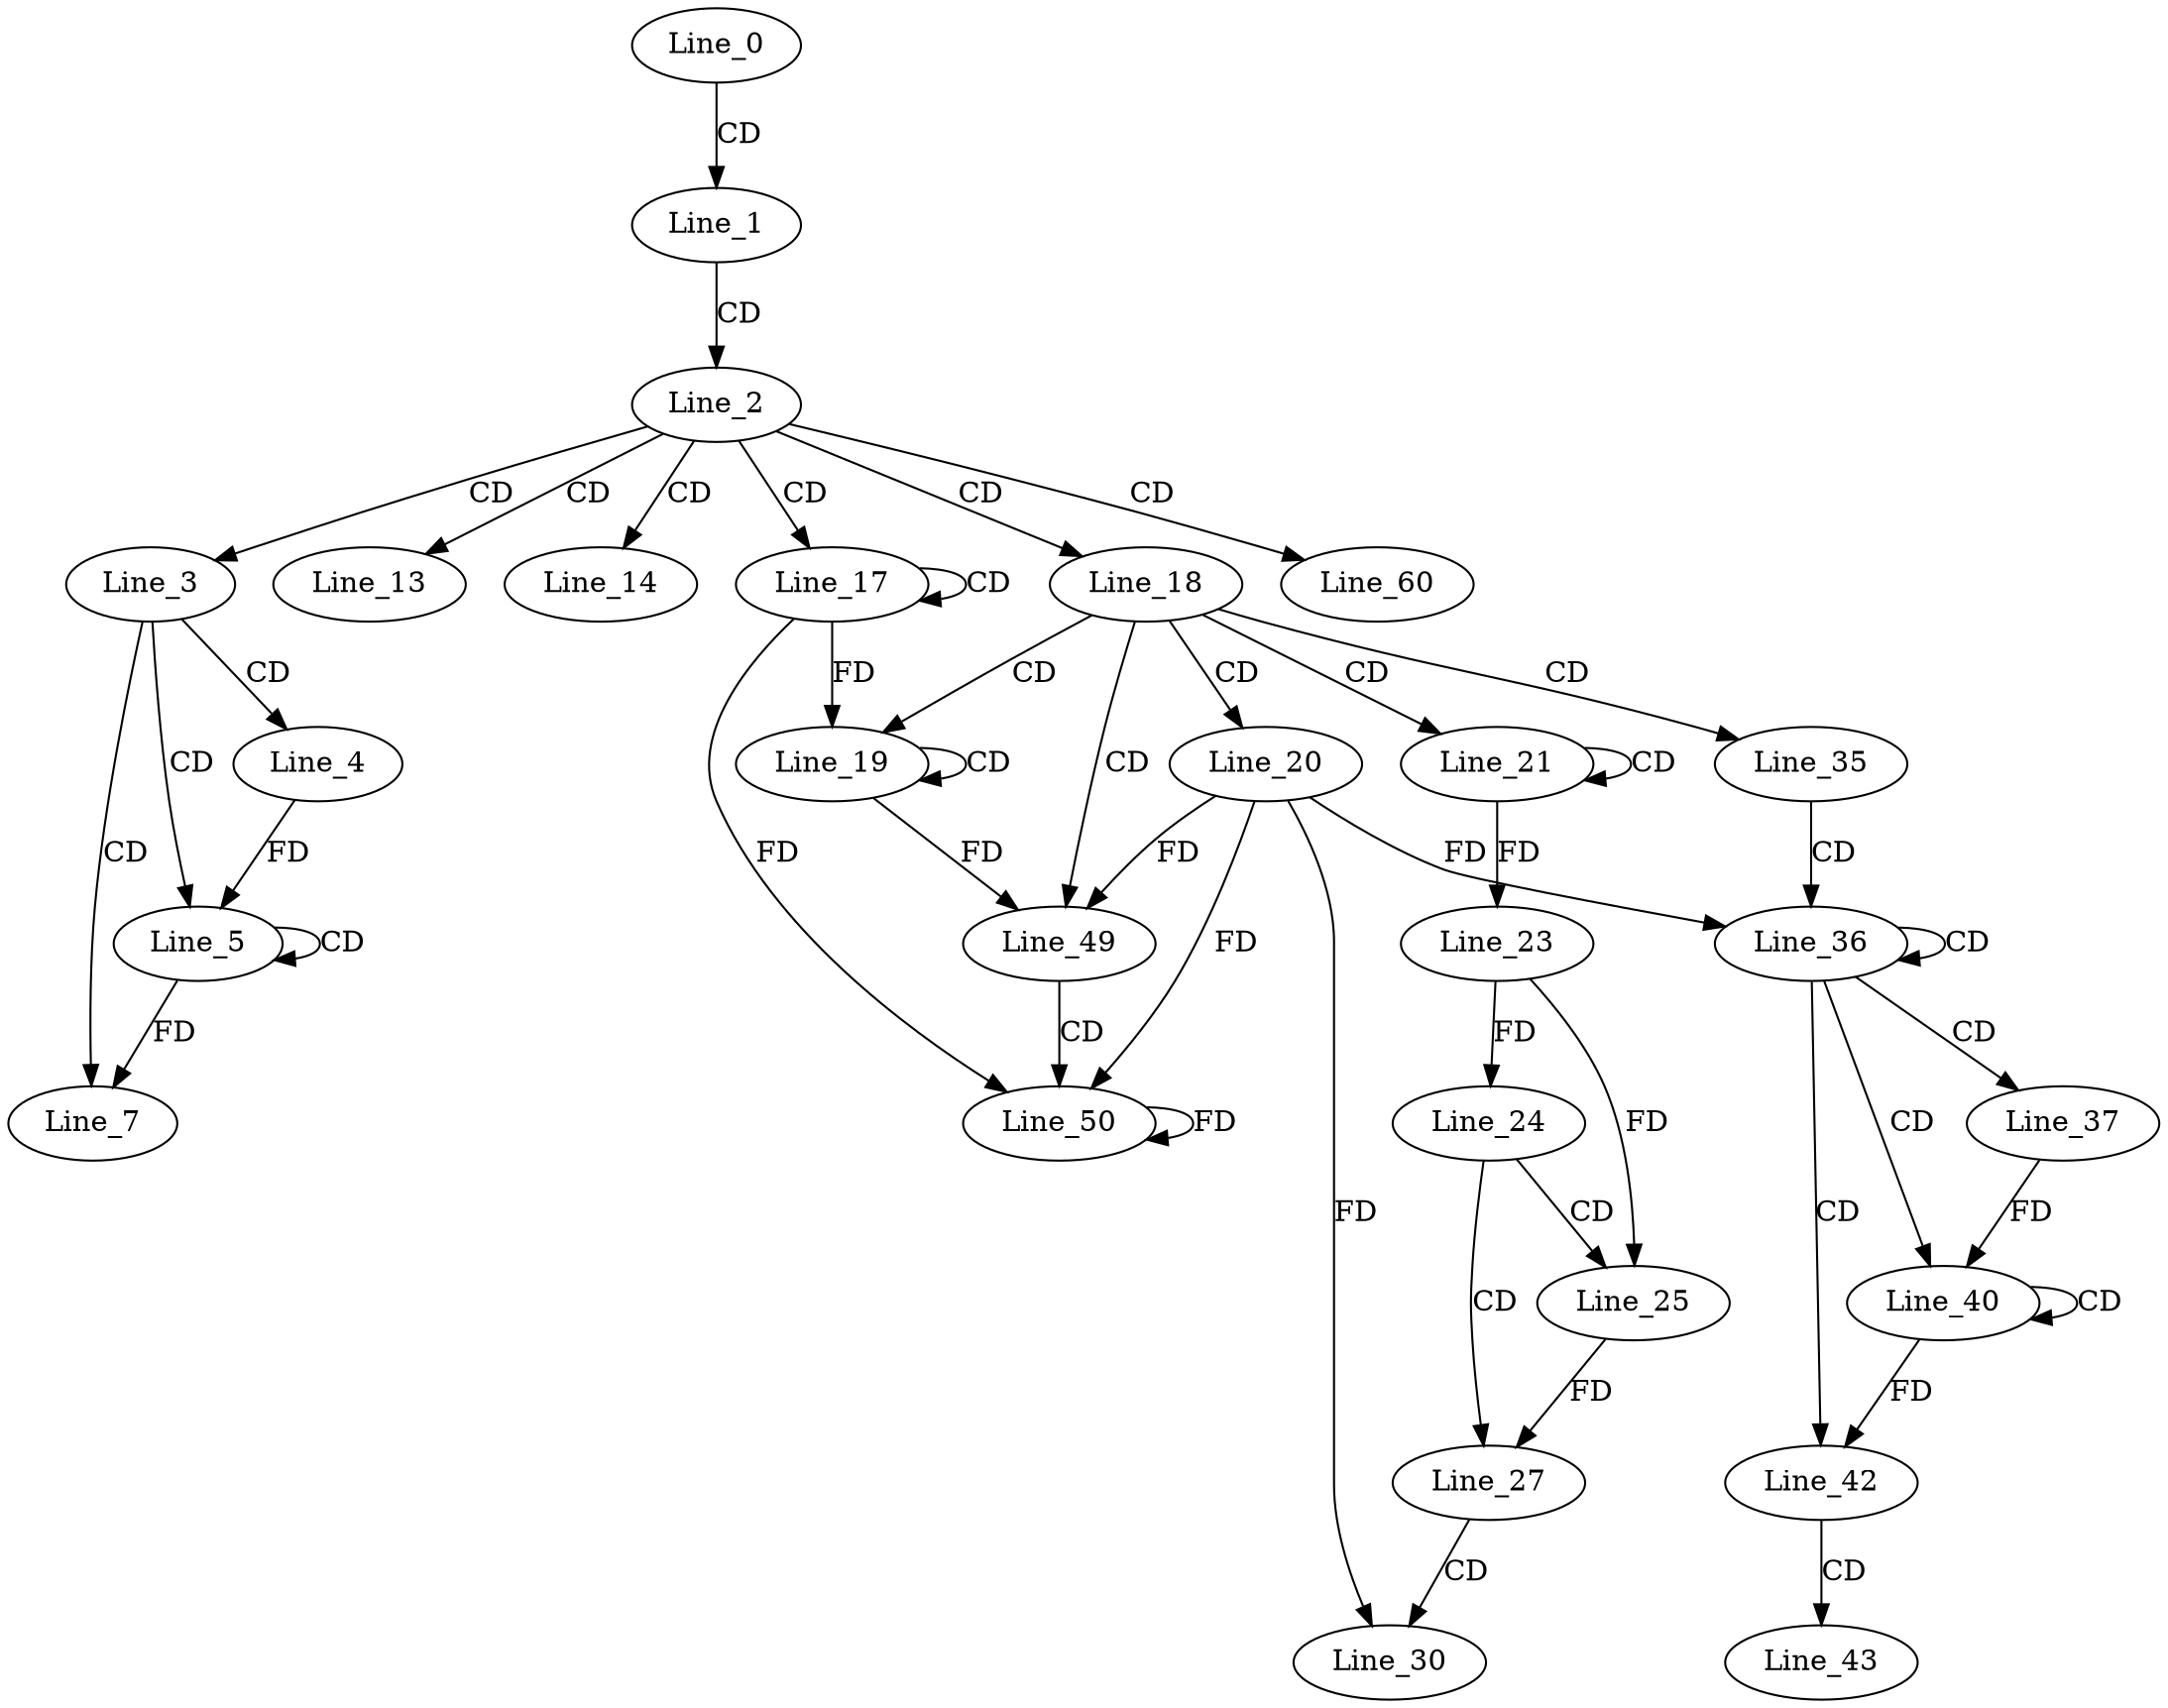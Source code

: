 digraph G {
  Line_0;
  Line_1;
  Line_2;
  Line_3;
  Line_4;
  Line_5;
  Line_5;
  Line_5;
  Line_7;
  Line_7;
  Line_13;
  Line_14;
  Line_17;
  Line_17;
  Line_18;
  Line_19;
  Line_19;
  Line_20;
  Line_21;
  Line_21;
  Line_23;
  Line_23;
  Line_24;
  Line_24;
  Line_25;
  Line_25;
  Line_27;
  Line_27;
  Line_30;
  Line_35;
  Line_36;
  Line_37;
  Line_40;
  Line_40;
  Line_40;
  Line_42;
  Line_42;
  Line_43;
  Line_49;
  Line_50;
  Line_50;
  Line_50;
  Line_50;
  Line_50;
  Line_50;
  Line_60;
  Line_0 -> Line_1 [ label="CD" ];
  Line_1 -> Line_2 [ label="CD" ];
  Line_2 -> Line_3 [ label="CD" ];
  Line_3 -> Line_4 [ label="CD" ];
  Line_3 -> Line_5 [ label="CD" ];
  Line_5 -> Line_5 [ label="CD" ];
  Line_4 -> Line_5 [ label="FD" ];
  Line_3 -> Line_7 [ label="CD" ];
  Line_5 -> Line_7 [ label="FD" ];
  Line_2 -> Line_13 [ label="CD" ];
  Line_2 -> Line_14 [ label="CD" ];
  Line_2 -> Line_17 [ label="CD" ];
  Line_17 -> Line_17 [ label="CD" ];
  Line_2 -> Line_18 [ label="CD" ];
  Line_18 -> Line_19 [ label="CD" ];
  Line_19 -> Line_19 [ label="CD" ];
  Line_17 -> Line_19 [ label="FD" ];
  Line_18 -> Line_20 [ label="CD" ];
  Line_18 -> Line_21 [ label="CD" ];
  Line_21 -> Line_21 [ label="CD" ];
  Line_21 -> Line_23 [ label="FD" ];
  Line_23 -> Line_24 [ label="FD" ];
  Line_24 -> Line_25 [ label="CD" ];
  Line_23 -> Line_25 [ label="FD" ];
  Line_24 -> Line_27 [ label="CD" ];
  Line_25 -> Line_27 [ label="FD" ];
  Line_27 -> Line_30 [ label="CD" ];
  Line_20 -> Line_30 [ label="FD" ];
  Line_18 -> Line_35 [ label="CD" ];
  Line_35 -> Line_36 [ label="CD" ];
  Line_36 -> Line_36 [ label="CD" ];
  Line_20 -> Line_36 [ label="FD" ];
  Line_36 -> Line_37 [ label="CD" ];
  Line_36 -> Line_40 [ label="CD" ];
  Line_40 -> Line_40 [ label="CD" ];
  Line_37 -> Line_40 [ label="FD" ];
  Line_36 -> Line_42 [ label="CD" ];
  Line_40 -> Line_42 [ label="FD" ];
  Line_42 -> Line_43 [ label="CD" ];
  Line_18 -> Line_49 [ label="CD" ];
  Line_20 -> Line_49 [ label="FD" ];
  Line_19 -> Line_49 [ label="FD" ];
  Line_49 -> Line_50 [ label="CD" ];
  Line_17 -> Line_50 [ label="FD" ];
  Line_50 -> Line_50 [ label="FD" ];
  Line_20 -> Line_50 [ label="FD" ];
  Line_2 -> Line_60 [ label="CD" ];
}
